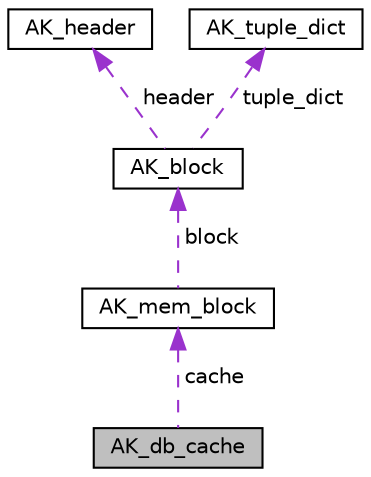 digraph "AK_db_cache"
{
 // LATEX_PDF_SIZE
  bgcolor="transparent";
  edge [fontname="Helvetica",fontsize="10",labelfontname="Helvetica",labelfontsize="10"];
  node [fontname="Helvetica",fontsize="10",shape=record];
  Node1 [label="AK_db_cache",height=0.2,width=0.4,color="black", fillcolor="grey75", style="filled", fontcolor="black",tooltip="Structure that defines global cache memory."];
  Node2 -> Node1 [dir="back",color="darkorchid3",fontsize="10",style="dashed",label=" cache" ,fontname="Helvetica"];
  Node2 [label="AK_mem_block",height=0.2,width=0.4,color="black",URL="$structAK__mem__block.html",tooltip="Structure that defines a block of data in memory."];
  Node3 -> Node2 [dir="back",color="darkorchid3",fontsize="10",style="dashed",label=" block" ,fontname="Helvetica"];
  Node3 [label="AK_block",height=0.2,width=0.4,color="black",URL="$structAK__block.html",tooltip="Structure that defines a block of data inside a DB file. It contains address, type,..."];
  Node4 -> Node3 [dir="back",color="darkorchid3",fontsize="10",style="dashed",label=" header" ,fontname="Helvetica"];
  Node4 [label="AK_header",height=0.2,width=0.4,color="black",URL="$structAK__header.html",tooltip="Structure that represents header structure of blocks (describes an attribute inside an object)...."];
  Node5 -> Node3 [dir="back",color="darkorchid3",fontsize="10",style="dashed",label=" tuple_dict" ,fontname="Helvetica"];
  Node5 [label="AK_tuple_dict",height=0.2,width=0.4,color="black",URL="$structAK__tuple__dict.html",tooltip="Structure that defines a mapping in a header of an object to the actual entries (data)...."];
}
